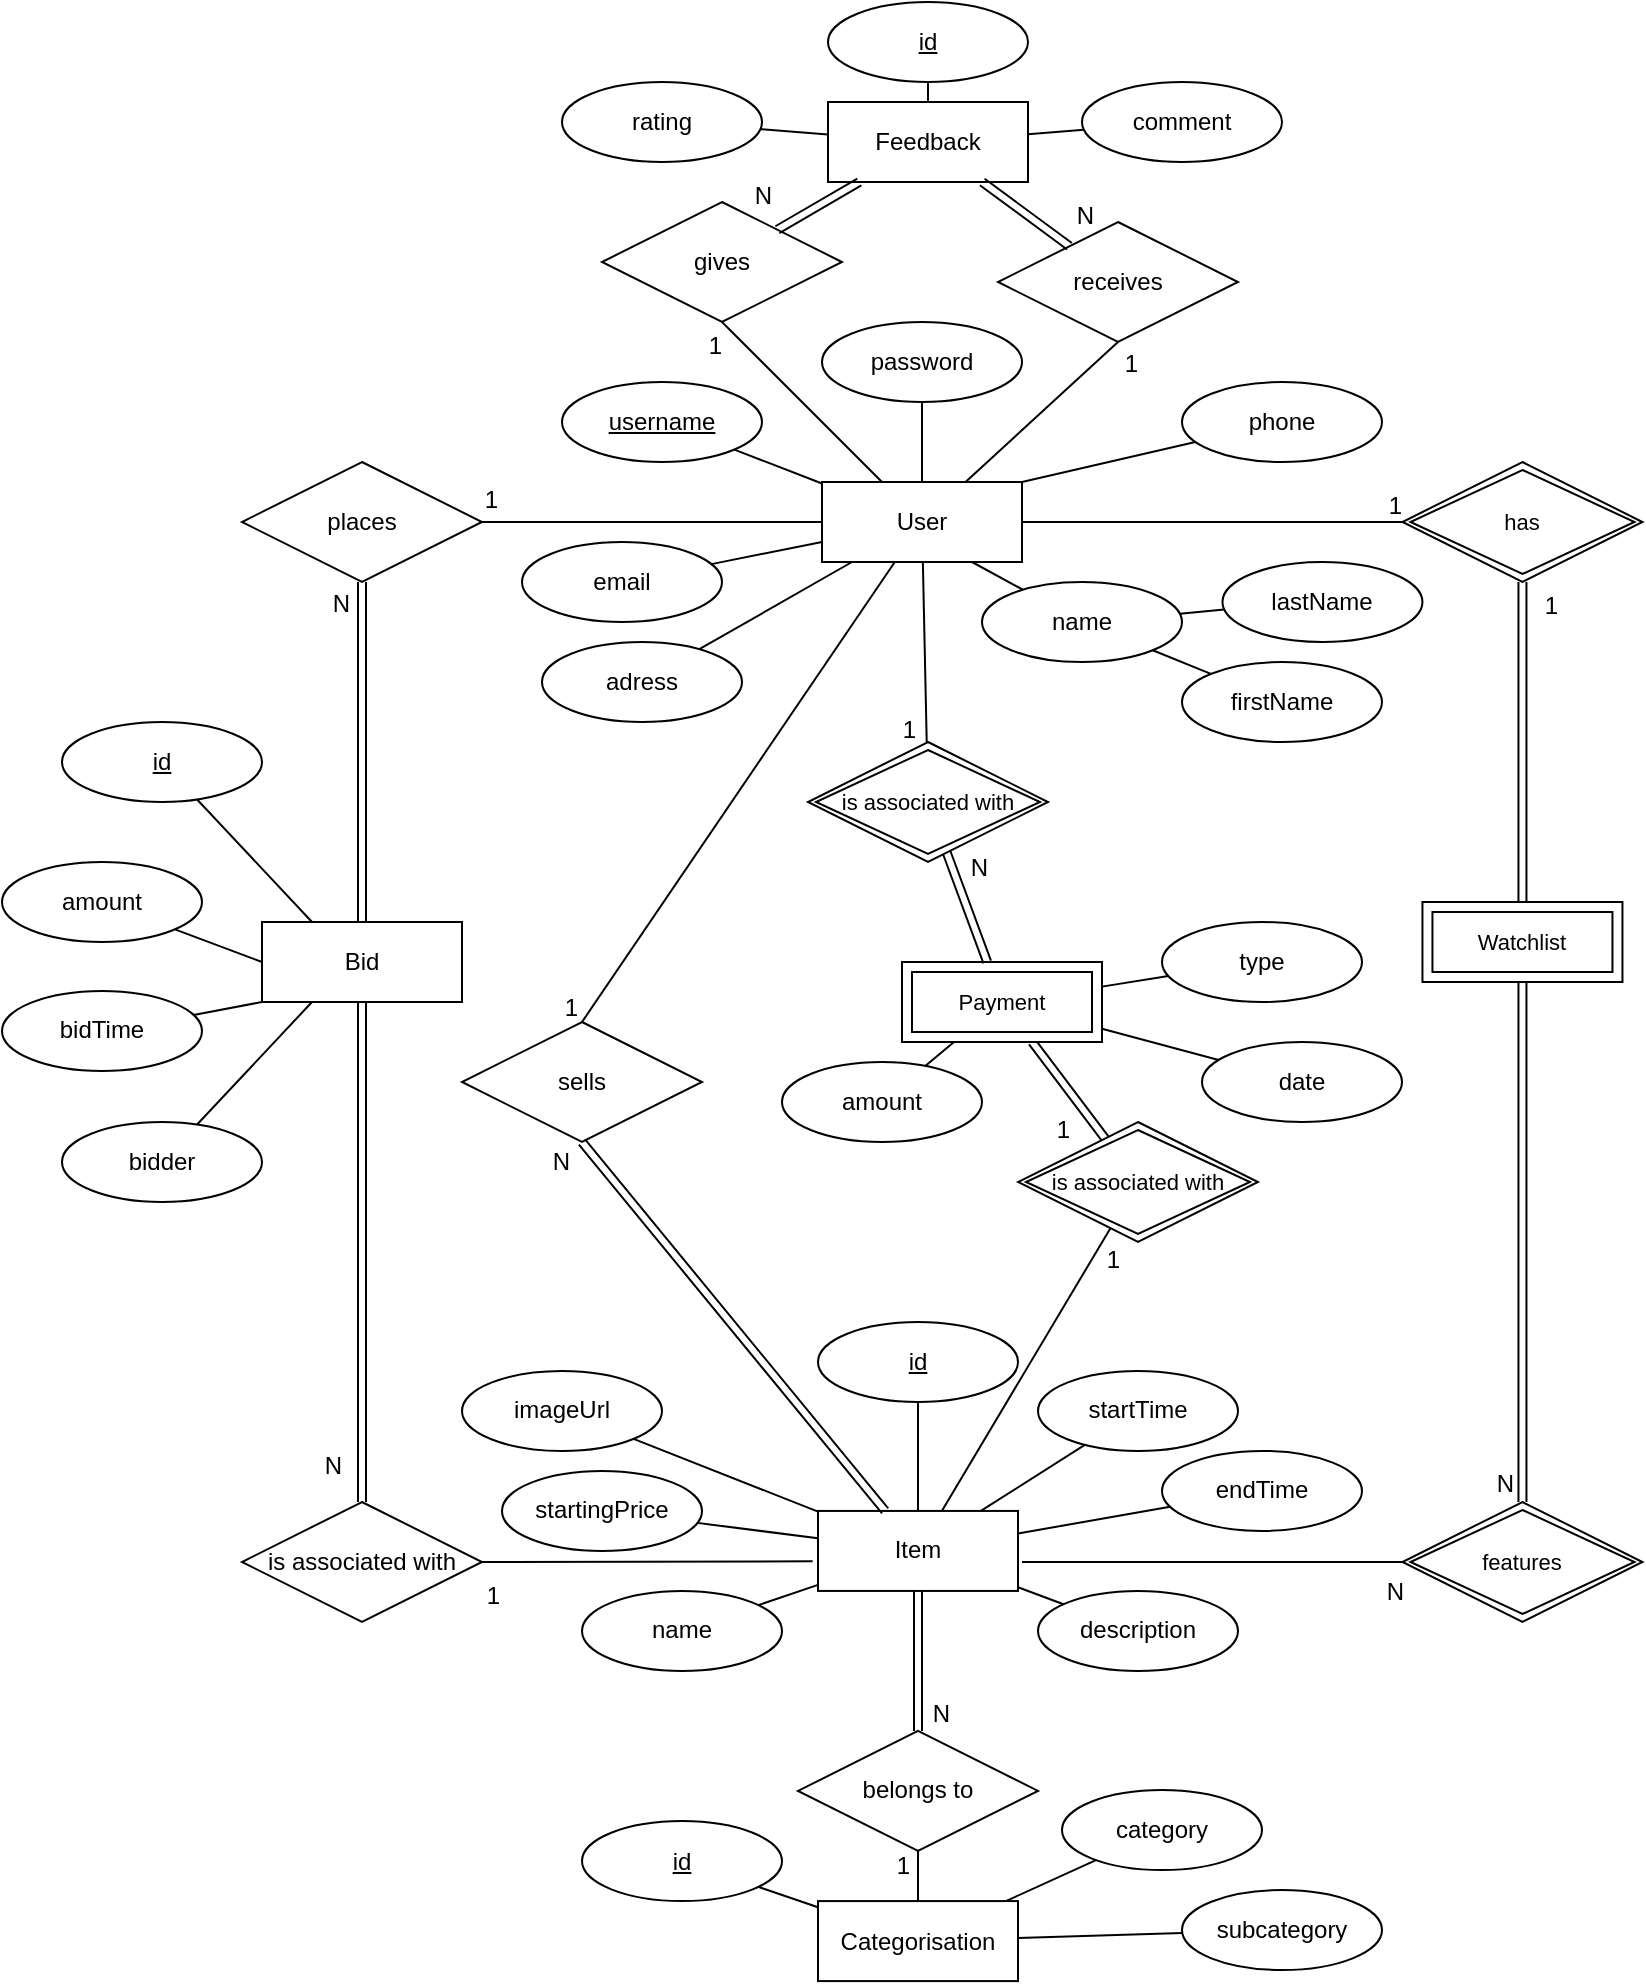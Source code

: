 <mxfile version="20.3.0" type="device"><diagram id="lg54HDcd9VQdSbSGsDfC" name="Page-1"><mxGraphModel dx="1187" dy="612" grid="1" gridSize="10" guides="1" tooltips="1" connect="1" arrows="1" fold="1" page="1" pageScale="1" pageWidth="10000" pageHeight="10000" math="0" shadow="0"><root><mxCell id="0"/><mxCell id="1" parent="0"/><mxCell id="PQL5DYTjNKmxp46mEE86-1" value="User" style="whiteSpace=wrap;html=1;align=center;" parent="1" vertex="1"><mxGeometry x="1830" y="720" width="100" height="40" as="geometry"/></mxCell><mxCell id="PQL5DYTjNKmxp46mEE86-2" value="Item" style="whiteSpace=wrap;html=1;align=center;" parent="1" vertex="1"><mxGeometry x="1828" y="1234.47" width="100" height="40" as="geometry"/></mxCell><mxCell id="PQL5DYTjNKmxp46mEE86-3" value="Bid" style="whiteSpace=wrap;html=1;align=center;" parent="1" vertex="1"><mxGeometry x="1550" y="940" width="100" height="40" as="geometry"/></mxCell><mxCell id="PQL5DYTjNKmxp46mEE86-5" value="Categorisation" style="whiteSpace=wrap;html=1;align=center;" parent="1" vertex="1"><mxGeometry x="1828" y="1429.54" width="100" height="40" as="geometry"/></mxCell><mxCell id="PQL5DYTjNKmxp46mEE86-7" value="Feedback" style="whiteSpace=wrap;html=1;align=center;" parent="1" vertex="1"><mxGeometry x="1833" y="530" width="100" height="40" as="geometry"/></mxCell><mxCell id="PQL5DYTjNKmxp46mEE86-155" style="edgeStyle=none;shape=connector;rounded=0;orthogonalLoop=1;jettySize=auto;html=1;labelBackgroundColor=default;strokeColor=default;fontFamily=Helvetica;fontSize=11;fontColor=default;endArrow=none;" parent="1" source="PQL5DYTjNKmxp46mEE86-10" target="PQL5DYTjNKmxp46mEE86-1" edge="1"><mxGeometry relative="1" as="geometry"/></mxCell><mxCell id="PQL5DYTjNKmxp46mEE86-10" value="username" style="ellipse;whiteSpace=wrap;html=1;align=center;fontStyle=4;" parent="1" vertex="1"><mxGeometry x="1700" y="670" width="100" height="40" as="geometry"/></mxCell><mxCell id="PQL5DYTjNKmxp46mEE86-154" style="edgeStyle=none;shape=connector;rounded=0;orthogonalLoop=1;jettySize=auto;html=1;labelBackgroundColor=default;strokeColor=default;fontFamily=Helvetica;fontSize=11;fontColor=default;endArrow=none;" parent="1" source="PQL5DYTjNKmxp46mEE86-11" target="PQL5DYTjNKmxp46mEE86-1" edge="1"><mxGeometry relative="1" as="geometry"/></mxCell><mxCell id="PQL5DYTjNKmxp46mEE86-11" value="email" style="ellipse;whiteSpace=wrap;html=1;align=center;" parent="1" vertex="1"><mxGeometry x="1680" y="750" width="100" height="40" as="geometry"/></mxCell><mxCell id="PQL5DYTjNKmxp46mEE86-156" style="edgeStyle=none;shape=connector;rounded=0;orthogonalLoop=1;jettySize=auto;html=1;labelBackgroundColor=default;strokeColor=default;fontFamily=Helvetica;fontSize=11;fontColor=default;endArrow=none;" parent="1" source="PQL5DYTjNKmxp46mEE86-12" target="PQL5DYTjNKmxp46mEE86-1" edge="1"><mxGeometry relative="1" as="geometry"><mxPoint x="1935.904" y="697.524" as="sourcePoint"/></mxGeometry></mxCell><mxCell id="PQL5DYTjNKmxp46mEE86-12" value="password" style="ellipse;whiteSpace=wrap;html=1;align=center;" parent="1" vertex="1"><mxGeometry x="1830" y="640" width="100" height="40" as="geometry"/></mxCell><mxCell id="PQL5DYTjNKmxp46mEE86-158" style="edgeStyle=none;shape=connector;rounded=0;orthogonalLoop=1;jettySize=auto;html=1;entryX=0.75;entryY=1;entryDx=0;entryDy=0;labelBackgroundColor=default;strokeColor=default;fontFamily=Helvetica;fontSize=11;fontColor=default;endArrow=none;" parent="1" source="PQL5DYTjNKmxp46mEE86-13" target="PQL5DYTjNKmxp46mEE86-1" edge="1"><mxGeometry relative="1" as="geometry"/></mxCell><mxCell id="PQL5DYTjNKmxp46mEE86-13" value="name" style="ellipse;whiteSpace=wrap;html=1;align=center;" parent="1" vertex="1"><mxGeometry x="1910" y="770" width="100" height="40" as="geometry"/></mxCell><mxCell id="PQL5DYTjNKmxp46mEE86-14" value="firstName" style="ellipse;whiteSpace=wrap;html=1;align=center;" parent="1" vertex="1"><mxGeometry x="2010" y="810" width="100" height="40" as="geometry"/></mxCell><mxCell id="PQL5DYTjNKmxp46mEE86-15" value="lastName" style="ellipse;whiteSpace=wrap;html=1;align=center;" parent="1" vertex="1"><mxGeometry x="2030.23" y="760" width="100" height="40" as="geometry"/></mxCell><mxCell id="PQL5DYTjNKmxp46mEE86-153" style="edgeStyle=none;shape=connector;rounded=0;orthogonalLoop=1;jettySize=auto;html=1;labelBackgroundColor=default;strokeColor=default;fontFamily=Helvetica;fontSize=11;fontColor=default;endArrow=none;" parent="1" source="PQL5DYTjNKmxp46mEE86-16" target="PQL5DYTjNKmxp46mEE86-1" edge="1"><mxGeometry relative="1" as="geometry"/></mxCell><mxCell id="PQL5DYTjNKmxp46mEE86-16" value="adress" style="ellipse;whiteSpace=wrap;html=1;align=center;" parent="1" vertex="1"><mxGeometry x="1690" y="800" width="100" height="40" as="geometry"/></mxCell><mxCell id="PQL5DYTjNKmxp46mEE86-157" style="edgeStyle=none;shape=connector;rounded=0;orthogonalLoop=1;jettySize=auto;html=1;entryX=1;entryY=0;entryDx=0;entryDy=0;labelBackgroundColor=default;strokeColor=default;fontFamily=Helvetica;fontSize=11;fontColor=default;endArrow=none;" parent="1" source="PQL5DYTjNKmxp46mEE86-17" target="PQL5DYTjNKmxp46mEE86-1" edge="1"><mxGeometry relative="1" as="geometry"/></mxCell><mxCell id="PQL5DYTjNKmxp46mEE86-17" value="phone" style="ellipse;whiteSpace=wrap;html=1;align=center;shadow=0;" parent="1" vertex="1"><mxGeometry x="2010" y="670" width="100" height="40" as="geometry"/></mxCell><mxCell id="PQL5DYTjNKmxp46mEE86-152" style="edgeStyle=none;shape=connector;rounded=0;orthogonalLoop=1;jettySize=auto;html=1;entryX=0.25;entryY=0;entryDx=0;entryDy=0;labelBackgroundColor=default;strokeColor=default;fontFamily=Helvetica;fontSize=11;fontColor=default;endArrow=none;" parent="1" source="PQL5DYTjNKmxp46mEE86-27" target="PQL5DYTjNKmxp46mEE86-3" edge="1"><mxGeometry relative="1" as="geometry"/></mxCell><mxCell id="PQL5DYTjNKmxp46mEE86-27" value="id" style="ellipse;whiteSpace=wrap;html=1;align=center;fontStyle=4;" parent="1" vertex="1"><mxGeometry x="1450" y="840" width="100" height="40" as="geometry"/></mxCell><mxCell id="PQL5DYTjNKmxp46mEE86-150" style="edgeStyle=none;shape=connector;rounded=0;orthogonalLoop=1;jettySize=auto;html=1;entryX=0;entryY=0.5;entryDx=0;entryDy=0;labelBackgroundColor=default;strokeColor=default;fontFamily=Helvetica;fontSize=11;fontColor=default;endArrow=none;" parent="1" source="PQL5DYTjNKmxp46mEE86-28" target="PQL5DYTjNKmxp46mEE86-3" edge="1"><mxGeometry relative="1" as="geometry"/></mxCell><mxCell id="PQL5DYTjNKmxp46mEE86-28" value="amount" style="ellipse;whiteSpace=wrap;html=1;align=center;" parent="1" vertex="1"><mxGeometry x="1420" y="910" width="100" height="40" as="geometry"/></mxCell><mxCell id="PQL5DYTjNKmxp46mEE86-149" style="edgeStyle=none;shape=connector;rounded=0;orthogonalLoop=1;jettySize=auto;html=1;entryX=0;entryY=1;entryDx=0;entryDy=0;labelBackgroundColor=default;strokeColor=default;fontFamily=Helvetica;fontSize=11;fontColor=default;endArrow=none;" parent="1" source="PQL5DYTjNKmxp46mEE86-29" target="PQL5DYTjNKmxp46mEE86-3" edge="1"><mxGeometry relative="1" as="geometry"/></mxCell><mxCell id="PQL5DYTjNKmxp46mEE86-29" value="bidTime" style="ellipse;whiteSpace=wrap;html=1;align=center;" parent="1" vertex="1"><mxGeometry x="1420" y="974.47" width="100" height="40" as="geometry"/></mxCell><mxCell id="PQL5DYTjNKmxp46mEE86-148" style="edgeStyle=none;shape=connector;rounded=0;orthogonalLoop=1;jettySize=auto;html=1;entryX=0.25;entryY=1;entryDx=0;entryDy=0;labelBackgroundColor=default;strokeColor=default;fontFamily=Helvetica;fontSize=11;fontColor=default;endArrow=none;" parent="1" source="PQL5DYTjNKmxp46mEE86-30" target="PQL5DYTjNKmxp46mEE86-3" edge="1"><mxGeometry relative="1" as="geometry"/></mxCell><mxCell id="PQL5DYTjNKmxp46mEE86-30" value="bidder" style="ellipse;whiteSpace=wrap;html=1;align=center;" parent="1" vertex="1"><mxGeometry x="1450" y="1040" width="100" height="40" as="geometry"/></mxCell><mxCell id="PQL5DYTjNKmxp46mEE86-137" style="edgeStyle=none;shape=connector;rounded=0;orthogonalLoop=1;jettySize=auto;html=1;labelBackgroundColor=default;strokeColor=default;fontFamily=Helvetica;fontSize=11;fontColor=default;endArrow=none;" parent="1" source="PQL5DYTjNKmxp46mEE86-36" target="PQL5DYTjNKmxp46mEE86-5" edge="1"><mxGeometry relative="1" as="geometry"/></mxCell><mxCell id="PQL5DYTjNKmxp46mEE86-36" value="id" style="ellipse;whiteSpace=wrap;html=1;align=center;fontStyle=4;" parent="1" vertex="1"><mxGeometry x="1710" y="1389.54" width="100" height="40" as="geometry"/></mxCell><mxCell id="PQL5DYTjNKmxp46mEE86-136" style="edgeStyle=none;shape=connector;rounded=0;orthogonalLoop=1;jettySize=auto;html=1;labelBackgroundColor=default;strokeColor=default;fontFamily=Helvetica;fontSize=11;fontColor=default;endArrow=none;" parent="1" source="PQL5DYTjNKmxp46mEE86-37" target="PQL5DYTjNKmxp46mEE86-5" edge="1"><mxGeometry relative="1" as="geometry"/></mxCell><mxCell id="PQL5DYTjNKmxp46mEE86-37" value="category" style="ellipse;whiteSpace=wrap;html=1;align=center;" parent="1" vertex="1"><mxGeometry x="1950" y="1374.01" width="100" height="40" as="geometry"/></mxCell><mxCell id="PQL5DYTjNKmxp46mEE86-161" style="edgeStyle=none;shape=connector;rounded=0;orthogonalLoop=1;jettySize=auto;html=1;entryX=0.5;entryY=0;entryDx=0;entryDy=0;labelBackgroundColor=default;strokeColor=default;fontFamily=Helvetica;fontSize=11;fontColor=default;endArrow=none;" parent="1" source="PQL5DYTjNKmxp46mEE86-40" target="PQL5DYTjNKmxp46mEE86-7" edge="1"><mxGeometry relative="1" as="geometry"/></mxCell><mxCell id="PQL5DYTjNKmxp46mEE86-40" value="id" style="ellipse;whiteSpace=wrap;html=1;align=center;fontStyle=4;" parent="1" vertex="1"><mxGeometry x="1833" y="480" width="100" height="40" as="geometry"/></mxCell><mxCell id="PQL5DYTjNKmxp46mEE86-159" style="edgeStyle=none;shape=connector;rounded=0;orthogonalLoop=1;jettySize=auto;html=1;labelBackgroundColor=default;strokeColor=default;fontFamily=Helvetica;fontSize=11;fontColor=default;endArrow=none;" parent="1" source="PQL5DYTjNKmxp46mEE86-41" target="PQL5DYTjNKmxp46mEE86-7" edge="1"><mxGeometry relative="1" as="geometry"/></mxCell><mxCell id="PQL5DYTjNKmxp46mEE86-41" value="rating" style="ellipse;whiteSpace=wrap;html=1;align=center;" parent="1" vertex="1"><mxGeometry x="1700" y="520" width="100" height="40" as="geometry"/></mxCell><mxCell id="PQL5DYTjNKmxp46mEE86-129" style="edgeStyle=none;shape=connector;rounded=0;orthogonalLoop=1;jettySize=auto;html=1;labelBackgroundColor=default;strokeColor=default;fontFamily=Helvetica;fontSize=11;fontColor=default;endArrow=none;" parent="1" source="PQL5DYTjNKmxp46mEE86-43" target="PQL5DYTjNKmxp46mEE86-172" edge="1"><mxGeometry relative="1" as="geometry"/></mxCell><mxCell id="PQL5DYTjNKmxp46mEE86-43" value="amount" style="ellipse;whiteSpace=wrap;html=1;align=center;" parent="1" vertex="1"><mxGeometry x="1810" y="1010" width="100" height="40" as="geometry"/></mxCell><mxCell id="PQL5DYTjNKmxp46mEE86-160" style="edgeStyle=none;shape=connector;rounded=0;orthogonalLoop=1;jettySize=auto;html=1;labelBackgroundColor=default;strokeColor=default;fontFamily=Helvetica;fontSize=11;fontColor=default;endArrow=none;" parent="1" source="PQL5DYTjNKmxp46mEE86-44" target="PQL5DYTjNKmxp46mEE86-7" edge="1"><mxGeometry relative="1" as="geometry"/></mxCell><mxCell id="PQL5DYTjNKmxp46mEE86-44" value="comment" style="ellipse;whiteSpace=wrap;html=1;align=center;" parent="1" vertex="1"><mxGeometry x="1960" y="520" width="100" height="40" as="geometry"/></mxCell><mxCell id="PQL5DYTjNKmxp46mEE86-130" style="edgeStyle=none;shape=connector;rounded=0;orthogonalLoop=1;jettySize=auto;html=1;labelBackgroundColor=default;strokeColor=default;fontFamily=Helvetica;fontSize=11;fontColor=default;endArrow=none;" parent="1" source="PQL5DYTjNKmxp46mEE86-47" target="PQL5DYTjNKmxp46mEE86-172" edge="1"><mxGeometry relative="1" as="geometry"><mxPoint x="2112.437" y="1016.404" as="sourcePoint"/></mxGeometry></mxCell><mxCell id="PQL5DYTjNKmxp46mEE86-47" value="date" style="ellipse;whiteSpace=wrap;html=1;align=center;" parent="1" vertex="1"><mxGeometry x="2020" y="1000" width="100" height="40" as="geometry"/></mxCell><mxCell id="PQL5DYTjNKmxp46mEE86-131" style="edgeStyle=none;shape=connector;rounded=0;orthogonalLoop=1;jettySize=auto;html=1;labelBackgroundColor=default;strokeColor=default;fontFamily=Helvetica;fontSize=11;fontColor=default;endArrow=none;" parent="1" source="PQL5DYTjNKmxp46mEE86-48" target="PQL5DYTjNKmxp46mEE86-172" edge="1"><mxGeometry relative="1" as="geometry"/></mxCell><mxCell id="PQL5DYTjNKmxp46mEE86-48" value="type" style="ellipse;whiteSpace=wrap;html=1;align=center;" parent="1" vertex="1"><mxGeometry x="2000" y="940.0" width="100" height="40" as="geometry"/></mxCell><mxCell id="PQL5DYTjNKmxp46mEE86-51" value="sells" style="shape=rhombus;perimeter=rhombusPerimeter;whiteSpace=wrap;html=1;align=center;" parent="1" vertex="1"><mxGeometry x="1650" y="990" width="120" height="60" as="geometry"/></mxCell><mxCell id="PQL5DYTjNKmxp46mEE86-52" value="places" style="shape=rhombus;perimeter=rhombusPerimeter;whiteSpace=wrap;html=1;align=center;" parent="1" vertex="1"><mxGeometry x="1540" y="710" width="120" height="60" as="geometry"/></mxCell><mxCell id="PQL5DYTjNKmxp46mEE86-53" value="" style="endArrow=none;html=1;rounded=0;exitX=0.5;exitY=0;exitDx=0;exitDy=0;shape=link;" parent="1" source="PQL5DYTjNKmxp46mEE86-3" target="PQL5DYTjNKmxp46mEE86-52" edge="1"><mxGeometry relative="1" as="geometry"><mxPoint x="1420" y="790" as="sourcePoint"/><mxPoint x="1600" y="840" as="targetPoint"/></mxGeometry></mxCell><mxCell id="PQL5DYTjNKmxp46mEE86-54" value="N" style="resizable=0;html=1;align=right;verticalAlign=bottom;" parent="PQL5DYTjNKmxp46mEE86-53" connectable="0" vertex="1"><mxGeometry x="1" relative="1" as="geometry"><mxPoint x="-6" y="19" as="offset"/></mxGeometry></mxCell><mxCell id="PQL5DYTjNKmxp46mEE86-58" value="" style="endArrow=none;html=1;rounded=0;entryX=1;entryY=0.5;entryDx=0;entryDy=0;exitX=0;exitY=0.5;exitDx=0;exitDy=0;" parent="1" source="PQL5DYTjNKmxp46mEE86-1" target="PQL5DYTjNKmxp46mEE86-52" edge="1"><mxGeometry relative="1" as="geometry"><mxPoint x="1700" y="620" as="sourcePoint"/><mxPoint x="1860" y="620" as="targetPoint"/></mxGeometry></mxCell><mxCell id="PQL5DYTjNKmxp46mEE86-59" value="1" style="resizable=0;html=1;align=right;verticalAlign=bottom;" parent="PQL5DYTjNKmxp46mEE86-58" connectable="0" vertex="1"><mxGeometry x="1" relative="1" as="geometry"><mxPoint x="8" y="-3" as="offset"/></mxGeometry></mxCell><mxCell id="PQL5DYTjNKmxp46mEE86-60" value="" style="endArrow=none;html=1;rounded=0;entryX=0.5;entryY=0;entryDx=0;entryDy=0;" parent="1" source="PQL5DYTjNKmxp46mEE86-1" target="PQL5DYTjNKmxp46mEE86-51" edge="1"><mxGeometry relative="1" as="geometry"><mxPoint x="1890" y="780" as="sourcePoint"/><mxPoint x="1890" y="740" as="targetPoint"/></mxGeometry></mxCell><mxCell id="PQL5DYTjNKmxp46mEE86-61" value="1" style="resizable=0;html=1;align=right;verticalAlign=bottom;" parent="PQL5DYTjNKmxp46mEE86-60" connectable="0" vertex="1"><mxGeometry x="1" relative="1" as="geometry"><mxPoint x="-2" y="2" as="offset"/></mxGeometry></mxCell><mxCell id="PQL5DYTjNKmxp46mEE86-62" value="" style="endArrow=none;html=1;rounded=0;entryX=0.5;entryY=1;entryDx=0;entryDy=0;shape=link;" parent="1" source="PQL5DYTjNKmxp46mEE86-2" target="PQL5DYTjNKmxp46mEE86-51" edge="1"><mxGeometry relative="1" as="geometry"><mxPoint x="2010" y="1060" as="sourcePoint"/><mxPoint x="2010" y="1130" as="targetPoint"/></mxGeometry></mxCell><mxCell id="PQL5DYTjNKmxp46mEE86-63" value="N" style="resizable=0;html=1;align=right;verticalAlign=bottom;" parent="PQL5DYTjNKmxp46mEE86-62" connectable="0" vertex="1"><mxGeometry x="1" relative="1" as="geometry"><mxPoint x="-5" y="19" as="offset"/></mxGeometry></mxCell><mxCell id="PQL5DYTjNKmxp46mEE86-64" value="gives" style="shape=rhombus;perimeter=rhombusPerimeter;whiteSpace=wrap;html=1;align=center;" parent="1" vertex="1"><mxGeometry x="1720" y="580" width="120" height="60" as="geometry"/></mxCell><mxCell id="PQL5DYTjNKmxp46mEE86-66" value="" style="endArrow=none;html=1;rounded=0;exitX=1;exitY=0.5;exitDx=0;exitDy=0;" parent="1" source="PQL5DYTjNKmxp46mEE86-1" target="D8RXU2zkDOGY6piQNLd0-7" edge="1"><mxGeometry relative="1" as="geometry"><mxPoint x="1490" y="590" as="sourcePoint"/><mxPoint x="1650" y="590" as="targetPoint"/></mxGeometry></mxCell><mxCell id="PQL5DYTjNKmxp46mEE86-67" value="1" style="resizable=0;html=1;align=right;verticalAlign=bottom;" parent="PQL5DYTjNKmxp46mEE86-66" connectable="0" vertex="1"><mxGeometry x="1" relative="1" as="geometry"><mxPoint as="offset"/></mxGeometry></mxCell><mxCell id="PQL5DYTjNKmxp46mEE86-68" value="" style="endArrow=none;html=1;rounded=0;shape=link;" parent="1" source="D8RXU2zkDOGY6piQNLd0-6" target="D8RXU2zkDOGY6piQNLd0-7" edge="1"><mxGeometry relative="1" as="geometry"><mxPoint x="2270.23" y="670" as="sourcePoint"/><mxPoint x="2270.23" y="730" as="targetPoint"/></mxGeometry></mxCell><mxCell id="PQL5DYTjNKmxp46mEE86-69" value="1" style="resizable=0;html=1;align=right;verticalAlign=bottom;" parent="PQL5DYTjNKmxp46mEE86-68" connectable="0" vertex="1"><mxGeometry x="1" relative="1" as="geometry"><mxPoint x="18" y="20" as="offset"/></mxGeometry></mxCell><mxCell id="PQL5DYTjNKmxp46mEE86-72" value="" style="endArrow=none;html=1;rounded=0;entryX=0.5;entryY=1;entryDx=0;entryDy=0;" parent="1" source="PQL5DYTjNKmxp46mEE86-1" target="PQL5DYTjNKmxp46mEE86-64" edge="1"><mxGeometry relative="1" as="geometry"><mxPoint x="1600" y="800" as="sourcePoint"/><mxPoint x="1760" y="790" as="targetPoint"/></mxGeometry></mxCell><mxCell id="PQL5DYTjNKmxp46mEE86-73" value="1" style="resizable=0;html=1;align=right;verticalAlign=bottom;" parent="PQL5DYTjNKmxp46mEE86-72" connectable="0" vertex="1"><mxGeometry x="1" relative="1" as="geometry"><mxPoint y="20" as="offset"/></mxGeometry></mxCell><mxCell id="PQL5DYTjNKmxp46mEE86-75" value="is associated with" style="shape=rhombus;perimeter=rhombusPerimeter;whiteSpace=wrap;html=1;align=center;" parent="1" vertex="1"><mxGeometry x="1540" y="1230" width="120" height="60" as="geometry"/></mxCell><mxCell id="PQL5DYTjNKmxp46mEE86-81" value="" style="endArrow=none;html=1;rounded=0;entryX=1;entryY=0.5;entryDx=0;entryDy=0;exitX=-0.027;exitY=0.63;exitDx=0;exitDy=0;exitPerimeter=0;" parent="1" source="PQL5DYTjNKmxp46mEE86-2" target="PQL5DYTjNKmxp46mEE86-75" edge="1"><mxGeometry relative="1" as="geometry"><mxPoint x="1660" y="1290" as="sourcePoint"/><mxPoint x="1820" y="1290" as="targetPoint"/></mxGeometry></mxCell><mxCell id="PQL5DYTjNKmxp46mEE86-82" value="1" style="resizable=0;html=1;align=right;verticalAlign=bottom;" parent="PQL5DYTjNKmxp46mEE86-81" connectable="0" vertex="1"><mxGeometry x="1" relative="1" as="geometry"><mxPoint x="10" y="25" as="offset"/></mxGeometry></mxCell><mxCell id="PQL5DYTjNKmxp46mEE86-83" value="" style="endArrow=none;html=1;rounded=0;entryX=0.5;entryY=0;entryDx=0;entryDy=0;exitX=0.5;exitY=1;exitDx=0;exitDy=0;shape=link;" parent="1" source="PQL5DYTjNKmxp46mEE86-3" target="PQL5DYTjNKmxp46mEE86-75" edge="1"><mxGeometry relative="1" as="geometry"><mxPoint x="1540" y="950" as="sourcePoint"/><mxPoint x="1700" y="950" as="targetPoint"/></mxGeometry></mxCell><mxCell id="PQL5DYTjNKmxp46mEE86-84" value="N" style="resizable=0;html=1;align=right;verticalAlign=bottom;" parent="PQL5DYTjNKmxp46mEE86-83" connectable="0" vertex="1"><mxGeometry x="1" relative="1" as="geometry"><mxPoint x="-10" y="-10" as="offset"/></mxGeometry></mxCell><mxCell id="PQL5DYTjNKmxp46mEE86-86" value="belongs to" style="shape=rhombus;perimeter=rhombusPerimeter;whiteSpace=wrap;html=1;align=center;" parent="1" vertex="1"><mxGeometry x="1818" y="1344.47" width="120" height="60" as="geometry"/></mxCell><mxCell id="PQL5DYTjNKmxp46mEE86-87" value="" style="endArrow=none;html=1;rounded=0;" parent="1" target="D8RXU2zkDOGY6piQNLd0-8" edge="1"><mxGeometry relative="1" as="geometry"><mxPoint x="1930" y="1260" as="sourcePoint"/><mxPoint x="1820" y="1290" as="targetPoint"/></mxGeometry></mxCell><mxCell id="PQL5DYTjNKmxp46mEE86-88" value="N" style="resizable=0;html=1;align=right;verticalAlign=bottom;" parent="PQL5DYTjNKmxp46mEE86-87" connectable="0" vertex="1"><mxGeometry x="1" relative="1" as="geometry"><mxPoint x="1" y="23" as="offset"/></mxGeometry></mxCell><mxCell id="PQL5DYTjNKmxp46mEE86-89" value="" style="endArrow=none;html=1;rounded=0;shape=link;" parent="1" source="D8RXU2zkDOGY6piQNLd0-6" target="D8RXU2zkDOGY6piQNLd0-8" edge="1"><mxGeometry relative="1" as="geometry"><mxPoint x="1790.23" y="950" as="sourcePoint"/><mxPoint x="1950.23" y="950" as="targetPoint"/></mxGeometry></mxCell><mxCell id="PQL5DYTjNKmxp46mEE86-90" value="N" style="resizable=0;html=1;align=right;verticalAlign=bottom;" parent="PQL5DYTjNKmxp46mEE86-89" connectable="0" vertex="1"><mxGeometry x="1" relative="1" as="geometry"><mxPoint x="-4" y="-1" as="offset"/></mxGeometry></mxCell><mxCell id="PQL5DYTjNKmxp46mEE86-93" value="" style="endArrow=none;html=1;rounded=0;shape=link;" parent="1" source="PQL5DYTjNKmxp46mEE86-2" target="PQL5DYTjNKmxp46mEE86-86" edge="1"><mxGeometry relative="1" as="geometry"><mxPoint x="1658" y="1224.47" as="sourcePoint"/><mxPoint x="2058" y="1321.35" as="targetPoint"/></mxGeometry></mxCell><mxCell id="PQL5DYTjNKmxp46mEE86-94" value="N" style="resizable=0;html=1;align=right;verticalAlign=bottom;" parent="PQL5DYTjNKmxp46mEE86-93" connectable="0" vertex="1"><mxGeometry x="1" relative="1" as="geometry"><mxPoint x="16" as="offset"/></mxGeometry></mxCell><mxCell id="PQL5DYTjNKmxp46mEE86-97" value="" style="endArrow=none;html=1;rounded=0;shape=link;" parent="1" source="PQL5DYTjNKmxp46mEE86-172" target="PQL5DYTjNKmxp46mEE86-173" edge="1"><mxGeometry relative="1" as="geometry"><mxPoint x="1845" y="1434.54" as="sourcePoint"/><mxPoint x="1845" y="1369.54" as="targetPoint"/></mxGeometry></mxCell><mxCell id="PQL5DYTjNKmxp46mEE86-98" value="1" style="resizable=0;html=1;align=right;verticalAlign=bottom;" parent="PQL5DYTjNKmxp46mEE86-97" connectable="0" vertex="1"><mxGeometry x="1" relative="1" as="geometry"><mxPoint x="-17" y="4" as="offset"/></mxGeometry></mxCell><mxCell id="PQL5DYTjNKmxp46mEE86-99" value="" style="endArrow=none;html=1;rounded=0;" parent="1" source="PQL5DYTjNKmxp46mEE86-2" target="PQL5DYTjNKmxp46mEE86-173" edge="1"><mxGeometry relative="1" as="geometry"><mxPoint x="1900" y="1520.53" as="sourcePoint"/><mxPoint x="1900" y="1455.53" as="targetPoint"/></mxGeometry></mxCell><mxCell id="PQL5DYTjNKmxp46mEE86-100" value="1" style="resizable=0;html=1;align=right;verticalAlign=bottom;" parent="PQL5DYTjNKmxp46mEE86-99" connectable="0" vertex="1"><mxGeometry x="1" relative="1" as="geometry"/></mxCell><mxCell id="PQL5DYTjNKmxp46mEE86-104" value="" style="endArrow=none;html=1;rounded=0;entryX=0.5;entryY=1;entryDx=0;entryDy=0;exitX=0.5;exitY=0;exitDx=0;exitDy=0;" parent="1" source="PQL5DYTjNKmxp46mEE86-5" target="PQL5DYTjNKmxp46mEE86-86" edge="1"><mxGeometry relative="1" as="geometry"><mxPoint x="1510" y="1144.01" as="sourcePoint"/><mxPoint x="1670" y="1144.01" as="targetPoint"/></mxGeometry></mxCell><mxCell id="PQL5DYTjNKmxp46mEE86-105" value="1" style="resizable=0;html=1;align=right;verticalAlign=bottom;" parent="PQL5DYTjNKmxp46mEE86-104" connectable="0" vertex="1"><mxGeometry x="1" relative="1" as="geometry"><mxPoint x="-4" y="16" as="offset"/></mxGeometry></mxCell><mxCell id="PQL5DYTjNKmxp46mEE86-106" value="" style="endArrow=none;html=1;rounded=0;" parent="1" source="PQL5DYTjNKmxp46mEE86-14" target="PQL5DYTjNKmxp46mEE86-13" edge="1"><mxGeometry relative="1" as="geometry"><mxPoint x="2110" y="1100" as="sourcePoint"/><mxPoint x="2270" y="1100" as="targetPoint"/></mxGeometry></mxCell><mxCell id="PQL5DYTjNKmxp46mEE86-107" value="" style="endArrow=none;html=1;rounded=0;" parent="1" source="PQL5DYTjNKmxp46mEE86-15" target="PQL5DYTjNKmxp46mEE86-13" edge="1"><mxGeometry relative="1" as="geometry"><mxPoint x="2005.355" y="834.142" as="sourcePoint"/><mxPoint x="2040" y="824" as="targetPoint"/></mxGeometry></mxCell><mxCell id="PQL5DYTjNKmxp46mEE86-140" style="edgeStyle=none;shape=connector;rounded=0;orthogonalLoop=1;jettySize=auto;html=1;labelBackgroundColor=default;strokeColor=default;fontFamily=Helvetica;fontSize=11;fontColor=default;endArrow=none;" parent="1" source="PQL5DYTjNKmxp46mEE86-111" target="PQL5DYTjNKmxp46mEE86-2" edge="1"><mxGeometry relative="1" as="geometry"/></mxCell><mxCell id="PQL5DYTjNKmxp46mEE86-111" value="id" style="ellipse;whiteSpace=wrap;html=1;align=center;fontStyle=4;" parent="1" vertex="1"><mxGeometry x="1828" y="1140.0" width="100" height="40" as="geometry"/></mxCell><mxCell id="PQL5DYTjNKmxp46mEE86-145" style="edgeStyle=none;shape=connector;rounded=0;orthogonalLoop=1;jettySize=auto;html=1;labelBackgroundColor=default;strokeColor=default;fontFamily=Helvetica;fontSize=11;fontColor=default;endArrow=none;" parent="1" source="PQL5DYTjNKmxp46mEE86-112" target="PQL5DYTjNKmxp46mEE86-2" edge="1"><mxGeometry relative="1" as="geometry"><mxPoint x="1968" y="1254.47" as="sourcePoint"/></mxGeometry></mxCell><mxCell id="PQL5DYTjNKmxp46mEE86-112" value="name" style="ellipse;whiteSpace=wrap;html=1;align=center;" parent="1" vertex="1"><mxGeometry x="1710" y="1274.47" width="100" height="40" as="geometry"/></mxCell><mxCell id="PQL5DYTjNKmxp46mEE86-139" style="edgeStyle=none;shape=connector;rounded=0;orthogonalLoop=1;jettySize=auto;html=1;labelBackgroundColor=default;strokeColor=default;fontFamily=Helvetica;fontSize=11;fontColor=default;endArrow=none;" parent="1" source="PQL5DYTjNKmxp46mEE86-113" target="PQL5DYTjNKmxp46mEE86-2" edge="1"><mxGeometry relative="1" as="geometry"/></mxCell><mxCell id="PQL5DYTjNKmxp46mEE86-113" value="description" style="ellipse;whiteSpace=wrap;html=1;align=center;" parent="1" vertex="1"><mxGeometry x="1938" y="1274.47" width="100" height="40" as="geometry"/></mxCell><mxCell id="PQL5DYTjNKmxp46mEE86-142" style="edgeStyle=none;shape=connector;rounded=0;orthogonalLoop=1;jettySize=auto;html=1;labelBackgroundColor=default;strokeColor=default;fontFamily=Helvetica;fontSize=11;fontColor=default;endArrow=none;" parent="1" source="PQL5DYTjNKmxp46mEE86-114" target="PQL5DYTjNKmxp46mEE86-2" edge="1"><mxGeometry relative="1" as="geometry"/></mxCell><mxCell id="PQL5DYTjNKmxp46mEE86-114" value="startingPrice" style="ellipse;whiteSpace=wrap;html=1;align=center;" parent="1" vertex="1"><mxGeometry x="1670" y="1214.47" width="100" height="40" as="geometry"/></mxCell><mxCell id="PQL5DYTjNKmxp46mEE86-144" style="edgeStyle=none;shape=connector;rounded=0;orthogonalLoop=1;jettySize=auto;html=1;labelBackgroundColor=default;strokeColor=default;fontFamily=Helvetica;fontSize=11;fontColor=default;endArrow=none;" parent="1" source="PQL5DYTjNKmxp46mEE86-115" target="PQL5DYTjNKmxp46mEE86-2" edge="1"><mxGeometry relative="1" as="geometry"/></mxCell><mxCell id="PQL5DYTjNKmxp46mEE86-115" value="endTime" style="ellipse;whiteSpace=wrap;html=1;align=center;" parent="1" vertex="1"><mxGeometry x="2000" y="1204.47" width="100" height="40" as="geometry"/></mxCell><mxCell id="PQL5DYTjNKmxp46mEE86-143" style="edgeStyle=none;shape=connector;rounded=0;orthogonalLoop=1;jettySize=auto;html=1;labelBackgroundColor=default;strokeColor=default;fontFamily=Helvetica;fontSize=11;fontColor=default;endArrow=none;" parent="1" source="PQL5DYTjNKmxp46mEE86-116" target="PQL5DYTjNKmxp46mEE86-2" edge="1"><mxGeometry relative="1" as="geometry"/></mxCell><mxCell id="PQL5DYTjNKmxp46mEE86-116" value="startTime" style="ellipse;whiteSpace=wrap;html=1;align=center;" parent="1" vertex="1"><mxGeometry x="1938" y="1164.47" width="100" height="40" as="geometry"/></mxCell><mxCell id="PQL5DYTjNKmxp46mEE86-121" style="edgeStyle=orthogonalEdgeStyle;rounded=0;orthogonalLoop=1;jettySize=auto;html=1;exitX=0.5;exitY=1;exitDx=0;exitDy=0;" parent="1" source="PQL5DYTjNKmxp46mEE86-36" target="PQL5DYTjNKmxp46mEE86-36" edge="1"><mxGeometry relative="1" as="geometry"/></mxCell><mxCell id="PQL5DYTjNKmxp46mEE86-171" style="edgeStyle=none;shape=connector;rounded=0;orthogonalLoop=1;jettySize=auto;html=1;exitX=0.5;exitY=1;exitDx=0;exitDy=0;labelBackgroundColor=default;strokeColor=default;fontFamily=Helvetica;fontSize=11;fontColor=default;endArrow=none;" parent="1" edge="1"><mxGeometry relative="1" as="geometry"><mxPoint x="2157.5" y="1045.07" as="sourcePoint"/><mxPoint x="2157.5" y="1045.07" as="targetPoint"/></mxGeometry></mxCell><mxCell id="PQL5DYTjNKmxp46mEE86-172" value="Payment" style="shape=ext;margin=3;double=1;whiteSpace=wrap;html=1;align=center;shadow=0;fontFamily=Helvetica;fontSize=11;fontColor=default;" parent="1" vertex="1"><mxGeometry x="1870" y="960.0" width="100" height="40" as="geometry"/></mxCell><mxCell id="PQL5DYTjNKmxp46mEE86-173" value="is associated with" style="shape=rhombus;double=1;perimeter=rhombusPerimeter;whiteSpace=wrap;html=1;align=center;shadow=0;fontFamily=Helvetica;fontSize=11;fontColor=default;" parent="1" vertex="1"><mxGeometry x="1928" y="1040" width="120" height="60" as="geometry"/></mxCell><mxCell id="D8RXU2zkDOGY6piQNLd0-1" value="subcategory" style="ellipse;whiteSpace=wrap;html=1;align=center;" vertex="1" parent="1"><mxGeometry x="2010" y="1424.01" width="100" height="40" as="geometry"/></mxCell><mxCell id="D8RXU2zkDOGY6piQNLd0-3" style="edgeStyle=none;shape=connector;rounded=0;orthogonalLoop=1;jettySize=auto;html=1;labelBackgroundColor=default;strokeColor=default;fontFamily=Helvetica;fontSize=11;fontColor=default;endArrow=none;" edge="1" parent="1" source="D8RXU2zkDOGY6piQNLd0-1" target="PQL5DYTjNKmxp46mEE86-5"><mxGeometry relative="1" as="geometry"><mxPoint x="1890" y="1504.31" as="sourcePoint"/><mxPoint x="1890" y="1479.54" as="targetPoint"/></mxGeometry></mxCell><mxCell id="D8RXU2zkDOGY6piQNLd0-4" value="imageUrl" style="ellipse;whiteSpace=wrap;html=1;align=center;" vertex="1" parent="1"><mxGeometry x="1650" y="1164.47" width="100" height="40" as="geometry"/></mxCell><mxCell id="D8RXU2zkDOGY6piQNLd0-5" style="edgeStyle=none;shape=connector;rounded=0;orthogonalLoop=1;jettySize=auto;html=1;labelBackgroundColor=default;strokeColor=default;fontFamily=Helvetica;fontSize=11;fontColor=default;endArrow=none;" edge="1" parent="1" source="D8RXU2zkDOGY6piQNLd0-4" target="PQL5DYTjNKmxp46mEE86-2"><mxGeometry relative="1" as="geometry"><mxPoint x="1841.793" y="1043.906" as="sourcePoint"/><mxPoint x="1875.721" y="1098.94" as="targetPoint"/></mxGeometry></mxCell><mxCell id="D8RXU2zkDOGY6piQNLd0-6" value="Watchlist" style="shape=ext;margin=3;double=1;whiteSpace=wrap;html=1;align=center;shadow=0;fontFamily=Helvetica;fontSize=11;fontColor=default;" vertex="1" parent="1"><mxGeometry x="2130.23" y="930" width="100" height="40" as="geometry"/></mxCell><mxCell id="D8RXU2zkDOGY6piQNLd0-7" value="has" style="shape=rhombus;double=1;perimeter=rhombusPerimeter;whiteSpace=wrap;html=1;align=center;shadow=0;fontFamily=Helvetica;fontSize=11;fontColor=default;" vertex="1" parent="1"><mxGeometry x="2120.23" y="710" width="120" height="60" as="geometry"/></mxCell><mxCell id="D8RXU2zkDOGY6piQNLd0-8" value="features" style="shape=rhombus;double=1;perimeter=rhombusPerimeter;whiteSpace=wrap;html=1;align=center;shadow=0;fontFamily=Helvetica;fontSize=11;fontColor=default;" vertex="1" parent="1"><mxGeometry x="2120.23" y="1230" width="120" height="60" as="geometry"/></mxCell><mxCell id="D8RXU2zkDOGY6piQNLd0-12" value="receives" style="shape=rhombus;perimeter=rhombusPerimeter;whiteSpace=wrap;html=1;align=center;" vertex="1" parent="1"><mxGeometry x="1918" y="590" width="120" height="60" as="geometry"/></mxCell><mxCell id="D8RXU2zkDOGY6piQNLd0-13" value="" style="endArrow=none;html=1;rounded=0;entryX=0.5;entryY=1;entryDx=0;entryDy=0;" edge="1" parent="1" source="PQL5DYTjNKmxp46mEE86-1" target="D8RXU2zkDOGY6piQNLd0-12"><mxGeometry relative="1" as="geometry"><mxPoint x="1890" y="780" as="sourcePoint"/><mxPoint x="1810" y="720" as="targetPoint"/></mxGeometry></mxCell><mxCell id="D8RXU2zkDOGY6piQNLd0-14" value="1" style="resizable=0;html=1;align=right;verticalAlign=bottom;" connectable="0" vertex="1" parent="D8RXU2zkDOGY6piQNLd0-13"><mxGeometry x="1" relative="1" as="geometry"><mxPoint x="10" y="20" as="offset"/></mxGeometry></mxCell><mxCell id="D8RXU2zkDOGY6piQNLd0-15" value="" style="endArrow=none;html=1;rounded=0;shape=link;" edge="1" parent="1" source="PQL5DYTjNKmxp46mEE86-7" target="PQL5DYTjNKmxp46mEE86-64"><mxGeometry relative="1" as="geometry"><mxPoint x="1920" y="740" as="sourcePoint"/><mxPoint x="2080" y="740" as="targetPoint"/></mxGeometry></mxCell><mxCell id="D8RXU2zkDOGY6piQNLd0-16" value="N" style="resizable=0;html=1;align=right;verticalAlign=bottom;" connectable="0" vertex="1" parent="D8RXU2zkDOGY6piQNLd0-15"><mxGeometry x="1" relative="1" as="geometry"><mxPoint x="-2" y="-8" as="offset"/></mxGeometry></mxCell><mxCell id="D8RXU2zkDOGY6piQNLd0-17" value="" style="endArrow=none;html=1;rounded=0;shape=link;" edge="1" parent="1" source="PQL5DYTjNKmxp46mEE86-7" target="D8RXU2zkDOGY6piQNLd0-12"><mxGeometry relative="1" as="geometry"><mxPoint x="1856.667" y="540" as="sourcePoint"/><mxPoint x="1825" y="587.5" as="targetPoint"/></mxGeometry></mxCell><mxCell id="D8RXU2zkDOGY6piQNLd0-18" value="N" style="resizable=0;html=1;align=right;verticalAlign=bottom;" connectable="0" vertex="1" parent="D8RXU2zkDOGY6piQNLd0-17"><mxGeometry x="1" relative="1" as="geometry"><mxPoint x="13" y="-7" as="offset"/></mxGeometry></mxCell><mxCell id="D8RXU2zkDOGY6piQNLd0-19" value="" style="endArrow=none;html=1;rounded=0;shape=link;" edge="1" parent="1" target="D8RXU2zkDOGY6piQNLd0-21" source="PQL5DYTjNKmxp46mEE86-172"><mxGeometry relative="1" as="geometry"><mxPoint x="1894.667" y="930" as="sourcePoint"/><mxPoint x="1737" y="1189.54" as="targetPoint"/></mxGeometry></mxCell><mxCell id="D8RXU2zkDOGY6piQNLd0-20" value="1" style="resizable=0;html=1;align=right;verticalAlign=bottom;" connectable="0" vertex="1" parent="D8RXU2zkDOGY6piQNLd0-19"><mxGeometry x="1" relative="1" as="geometry"><mxPoint x="-15" y="-53" as="offset"/></mxGeometry></mxCell><mxCell id="D8RXU2zkDOGY6piQNLd0-21" value="is associated with" style="shape=rhombus;double=1;perimeter=rhombusPerimeter;whiteSpace=wrap;html=1;align=center;shadow=0;fontFamily=Helvetica;fontSize=11;fontColor=default;" vertex="1" parent="1"><mxGeometry x="1823" y="850" width="120" height="60" as="geometry"/></mxCell><mxCell id="D8RXU2zkDOGY6piQNLd0-22" style="edgeStyle=none;shape=connector;rounded=0;orthogonalLoop=1;jettySize=auto;html=1;labelBackgroundColor=default;strokeColor=default;fontFamily=Helvetica;fontSize=11;fontColor=default;endArrow=none;" edge="1" parent="1" source="D8RXU2zkDOGY6piQNLd0-21" target="PQL5DYTjNKmxp46mEE86-1"><mxGeometry relative="1" as="geometry"><mxPoint x="2038.397" y="968.906" as="sourcePoint"/><mxPoint x="1980" y="953.333" as="targetPoint"/></mxGeometry></mxCell><mxCell id="D8RXU2zkDOGY6piQNLd0-24" value="N" style="resizable=0;html=1;align=right;verticalAlign=bottom;" connectable="0" vertex="1" parent="1"><mxGeometry x="1913.004" y="921.999" as="geometry"/></mxCell><mxCell id="D8RXU2zkDOGY6piQNLd0-25" value="1" style="resizable=0;html=1;align=right;verticalAlign=bottom;" connectable="0" vertex="1" parent="1"><mxGeometry x="1984.003" y="1075.997" as="geometry"><mxPoint x="-5" y="42" as="offset"/></mxGeometry></mxCell></root></mxGraphModel></diagram></mxfile>